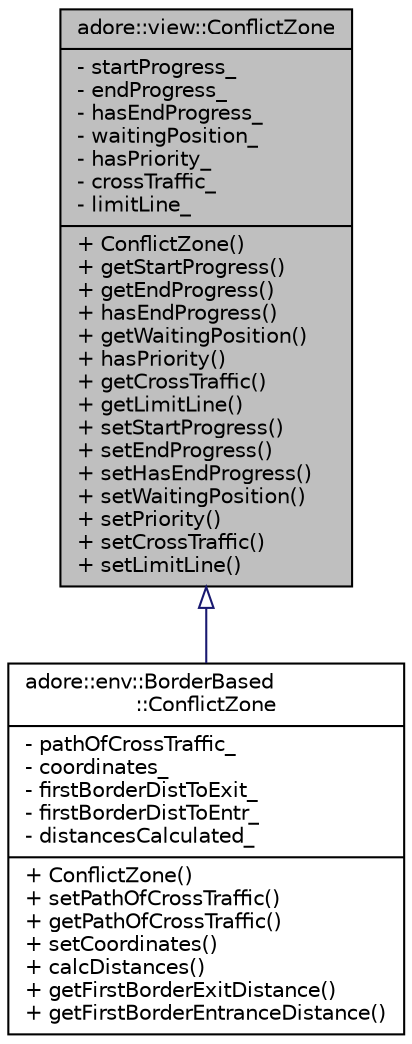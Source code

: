 digraph "adore::view::ConflictZone"
{
 // LATEX_PDF_SIZE
  edge [fontname="Helvetica",fontsize="10",labelfontname="Helvetica",labelfontsize="10"];
  node [fontname="Helvetica",fontsize="10",shape=record];
  Node1 [label="{adore::view::ConflictZone\n|- startProgress_\l- endProgress_\l- hasEndProgress_\l- waitingPosition_\l- hasPriority_\l- crossTraffic_\l- limitLine_\l|+ ConflictZone()\l+ getStartProgress()\l+ getEndProgress()\l+ hasEndProgress()\l+ getWaitingPosition()\l+ hasPriority()\l+ getCrossTraffic()\l+ getLimitLine()\l+ setStartProgress()\l+ setEndProgress()\l+ setHasEndProgress()\l+ setWaitingPosition()\l+ setPriority()\l+ setCrossTraffic()\l+ setLimitLine()\l}",height=0.2,width=0.4,color="black", fillcolor="grey75", style="filled", fontcolor="black",tooltip=" "];
  Node1 -> Node2 [dir="back",color="midnightblue",fontsize="10",style="solid",arrowtail="onormal",fontname="Helvetica"];
  Node2 [label="{adore::env::BorderBased\l::ConflictZone\n|- pathOfCrossTraffic_\l- coordinates_\l- firstBorderDistToExit_\l- firstBorderDistToEntr_\l- distancesCalculated_\l|+ ConflictZone()\l+ setPathOfCrossTraffic()\l+ getPathOfCrossTraffic()\l+ setCoordinates()\l+ calcDistances()\l+ getFirstBorderExitDistance()\l+ getFirstBorderEntranceDistance()\l}",height=0.2,width=0.4,color="black", fillcolor="white", style="filled",URL="$classadore_1_1env_1_1BorderBased_1_1ConflictZone.html",tooltip=" "];
}
